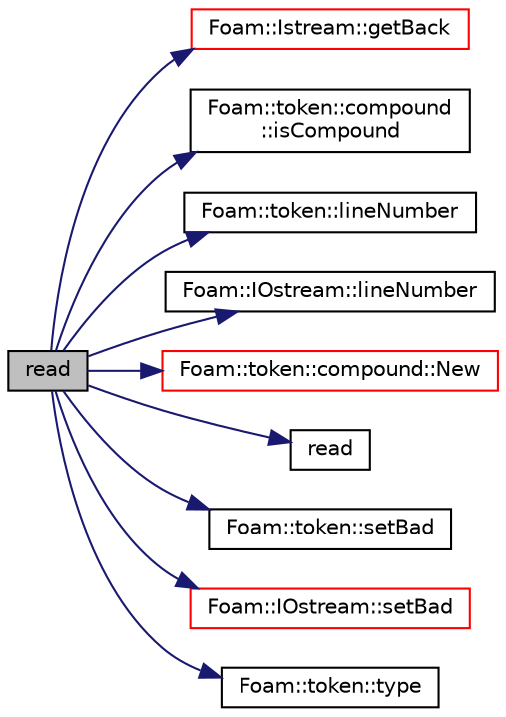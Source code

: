 digraph "read"
{
  bgcolor="transparent";
  edge [fontname="Helvetica",fontsize="10",labelfontname="Helvetica",labelfontsize="10"];
  node [fontname="Helvetica",fontsize="10",shape=record];
  rankdir="LR";
  Node1 [label="read",height=0.2,width=0.4,color="black", fillcolor="grey75", style="filled", fontcolor="black"];
  Node1 -> Node2 [color="midnightblue",fontsize="10",style="solid",fontname="Helvetica"];
  Node2 [label="Foam::Istream::getBack",height=0.2,width=0.4,color="red",URL="$a01217.html#afff956fe7625beb7b7966ba33d974046",tooltip="Get the put back token if there is one and return true. "];
  Node1 -> Node3 [color="midnightblue",fontsize="10",style="solid",fontname="Helvetica"];
  Node3 [label="Foam::token::compound\l::isCompound",height=0.2,width=0.4,color="black",URL="$a00335.html#a5526b1ed4c0af8c93b921751f9beec9d",tooltip="Return true if name is a compound type. "];
  Node1 -> Node4 [color="midnightblue",fontsize="10",style="solid",fontname="Helvetica"];
  Node4 [label="Foam::token::lineNumber",height=0.2,width=0.4,color="black",URL="$a02697.html#a4f6f34d8a04beb574baa0a3506f2f0e2"];
  Node1 -> Node5 [color="midnightblue",fontsize="10",style="solid",fontname="Helvetica"];
  Node5 [label="Foam::IOstream::lineNumber",height=0.2,width=0.4,color="black",URL="$a01203.html#ada61e595ebb9210890710f2e471cdfac",tooltip="Return current stream line number. "];
  Node1 -> Node6 [color="midnightblue",fontsize="10",style="solid",fontname="Helvetica"];
  Node6 [label="Foam::token::compound::New",height=0.2,width=0.4,color="red",URL="$a00335.html#a25edcfdc601d8f20a0924b57f88a3e6e",tooltip="Select null constructed. "];
  Node1 -> Node7 [color="midnightblue",fontsize="10",style="solid",fontname="Helvetica"];
  Node7 [label="read",height=0.2,width=0.4,color="black",URL="$a02830.html#a732980587e5b9c409ae433d73ca8698e",tooltip="Read into given buffer from given processor and return the. "];
  Node1 -> Node8 [color="midnightblue",fontsize="10",style="solid",fontname="Helvetica"];
  Node8 [label="Foam::token::setBad",height=0.2,width=0.4,color="black",URL="$a02697.html#a638b33dd25b3cd8ea7e846f04fd6a6a3",tooltip="Set bad. "];
  Node1 -> Node9 [color="midnightblue",fontsize="10",style="solid",fontname="Helvetica"];
  Node9 [label="Foam::IOstream::setBad",height=0.2,width=0.4,color="red",URL="$a01203.html#a638b33dd25b3cd8ea7e846f04fd6a6a3",tooltip="Set stream to be bad. "];
  Node1 -> Node10 [color="midnightblue",fontsize="10",style="solid",fontname="Helvetica"];
  Node10 [label="Foam::token::type",height=0.2,width=0.4,color="black",URL="$a02697.html#ac8b80050129dbe1dac1721bdbe74cd96"];
}
